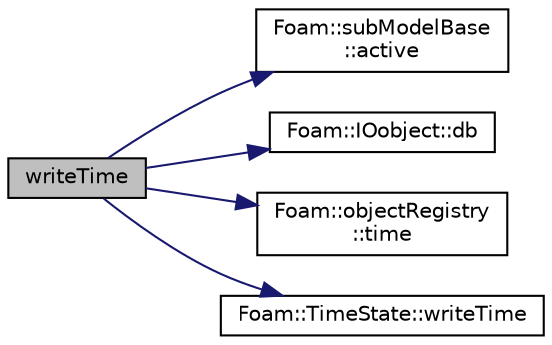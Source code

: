 digraph "writeTime"
{
  bgcolor="transparent";
  edge [fontname="Helvetica",fontsize="10",labelfontname="Helvetica",labelfontsize="10"];
  node [fontname="Helvetica",fontsize="10",shape=record];
  rankdir="LR";
  Node1 [label="writeTime",height=0.2,width=0.4,color="black", fillcolor="grey75", style="filled", fontcolor="black"];
  Node1 -> Node2 [color="midnightblue",fontsize="10",style="solid",fontname="Helvetica"];
  Node2 [label="Foam::subModelBase\l::active",height=0.2,width=0.4,color="black",URL="$a02554.html#a6fd1dc792a0b98e6530a7383d4ef3074",tooltip="Return the model &#39;active&#39; status - default active = true. "];
  Node1 -> Node3 [color="midnightblue",fontsize="10",style="solid",fontname="Helvetica"];
  Node3 [label="Foam::IOobject::db",height=0.2,width=0.4,color="black",URL="$a01203.html#adf469b34fcd0250cef43ac4ce3f153ab",tooltip="Return the local objectRegistry. "];
  Node1 -> Node4 [color="midnightblue",fontsize="10",style="solid",fontname="Helvetica"];
  Node4 [label="Foam::objectRegistry\l::time",height=0.2,width=0.4,color="black",URL="$a01734.html#a48fcf6de2789aff6b430b5fc1a05693f",tooltip="Return time. "];
  Node1 -> Node5 [color="midnightblue",fontsize="10",style="solid",fontname="Helvetica"];
  Node5 [label="Foam::TimeState::writeTime",height=0.2,width=0.4,color="black",URL="$a02706.html#aab942ee151f9a09c2086bce135a656fb",tooltip="Return true if this is a write time. "];
}
